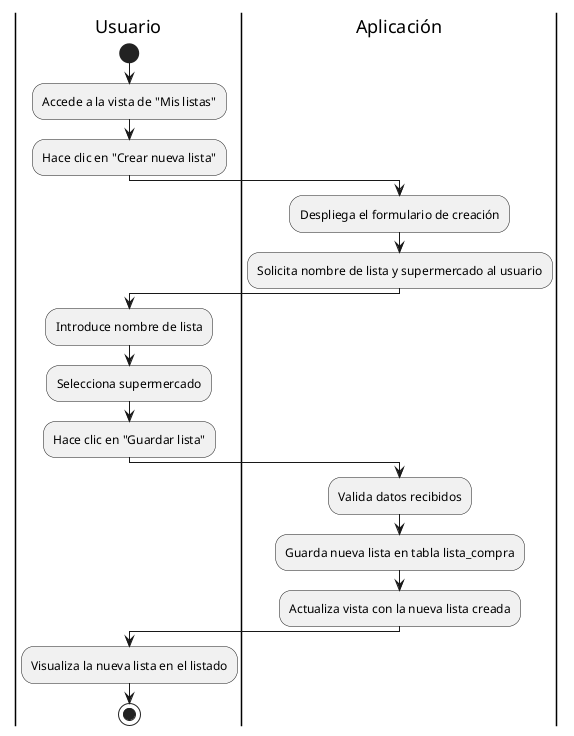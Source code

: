 @startuml ListasCompra
|Usuario|
start
:Accede a la vista de "Mis listas";
:Hace clic en "Crear nueva lista";
|Aplicación|
:Despliega el formulario de creación;
:Solicita nombre de lista y supermercado al usuario;
|Usuario|
:Introduce nombre de lista;
:Selecciona supermercado;
:Hace clic en "Guardar lista";
|Aplicación|
:Valida datos recibidos;
:Guarda nueva lista en tabla lista_compra;
:Actualiza vista con la nueva lista creada;
|Usuario|
:Visualiza la nueva lista en el listado;
stop
@enduml
